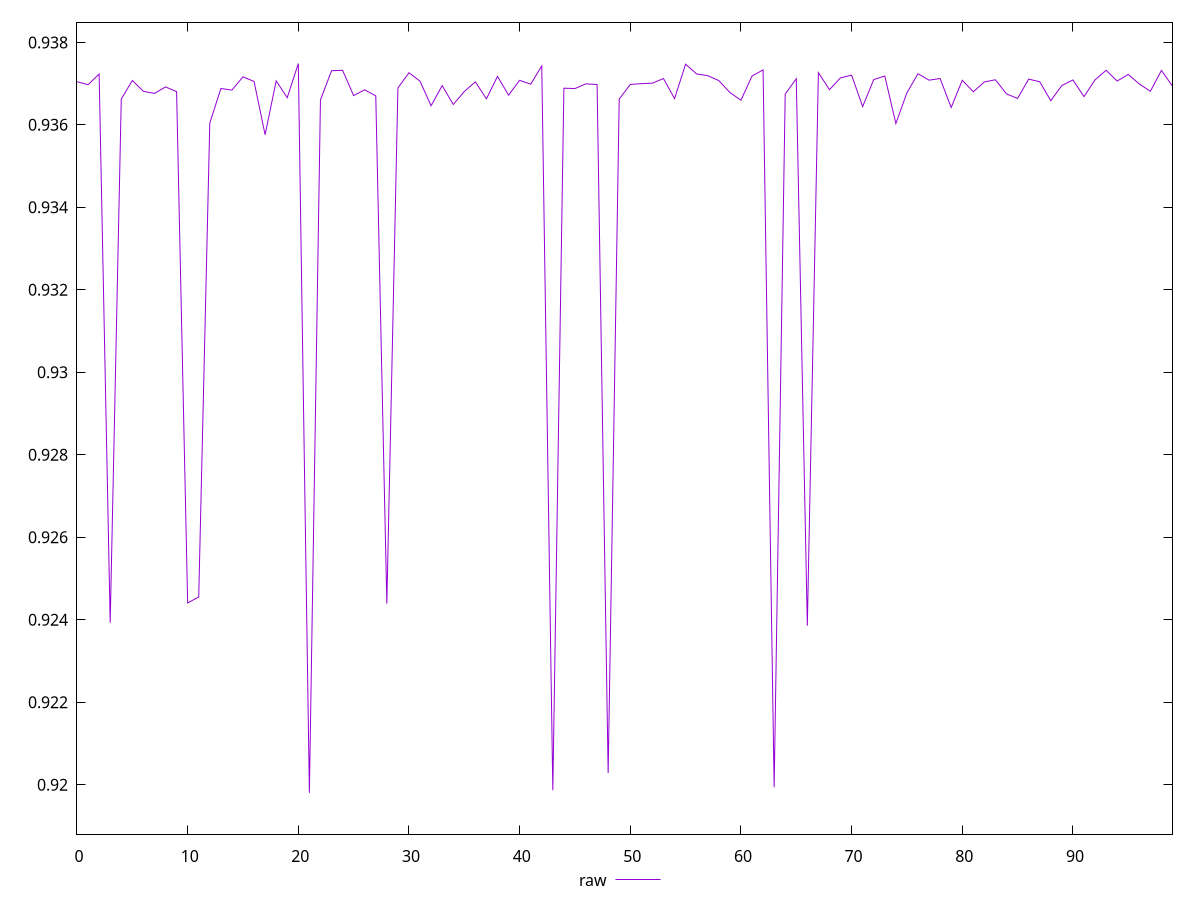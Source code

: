 reset

$raw <<EOF
0 0.9370471956511811
1 0.9369743704196754
2 0.9372312216500706
3 0.923927936779323
4 0.9366255401293176
5 0.9370755441223892
6 0.9368135553070687
7 0.9367627473149029
8 0.9369195068725322
9 0.9368068185920264
10 0.924407366212272
11 0.9245528128206186
12 0.9360398940501384
13 0.9368809078543465
14 0.9368435287850274
15 0.9371641063127959
16 0.9370533909387133
17 0.935759916881441
18 0.9370663170771631
19 0.9366584606806788
20 0.9374868255315372
21 0.9198022809900381
22 0.9366018597687977
23 0.9373124317361909
24 0.9373233626345019
25 0.9367109914124052
26 0.936849636220161
27 0.9367027800292347
28 0.9243925776098041
29 0.9368947087137438
30 0.9372635892713396
31 0.9370579758078061
32 0.9364628857293187
33 0.9369527723308678
34 0.9364940494246583
35 0.936808845291983
36 0.9370424806613902
37 0.9366314925363984
38 0.9371754620989411
39 0.9367198662372921
40 0.9370800706967947
41 0.9369854969325958
42 0.9374292681518388
43 0.9198663073473599
44 0.9368895641016688
45 0.9368804318151887
46 0.9369952256931326
47 0.9369771346817487
48 0.9202834370364583
49 0.9366253269773683
50 0.9369797392547925
51 0.9369993121496603
52 0.93701089917957
53 0.9371228209043956
54 0.9366365680907542
55 0.9374704604166866
56 0.9372341565264803
57 0.9371928930412331
58 0.9370734650484203
59 0.9367854638784157
60 0.9365970175156284
61 0.9371831150746389
62 0.9373321543260477
63 0.9199385238459153
64 0.9367468284144478
65 0.9371178186557837
66 0.9238578841308397
67 0.9372656356993506
68 0.9368529094007245
69 0.937140991262197
70 0.9372046639570722
71 0.9364434975832314
72 0.9370984781150768
73 0.9371837297840172
74 0.9360325256247042
75 0.9367773634602022
76 0.9372411517242878
77 0.9370833867717476
78 0.9371236277143961
79 0.9364207221893868
80 0.9370811027161863
81 0.9368023087147188
82 0.937041983625748
83 0.9370931694807483
84 0.9367498772126719
85 0.9366398532480205
86 0.9371090803829084
87 0.937046034033665
88 0.9365866072828009
89 0.9369539700370533
90 0.9370890115552001
91 0.9366854453924914
92 0.9370913388369716
93 0.9373228698682545
94 0.9370621555825847
95 0.9372229734394187
96 0.9369912869497834
97 0.9368149570418969
98 0.9373196341139457
99 0.936937302827003
EOF

set key outside below
set xrange [0:99]
set yrange [0.9188022809900381:0.9384868255315372]
set trange [0.9188022809900381:0.9384868255315372]
set terminal svg size 640, 500 enhanced background rgb 'white'
set output "report_00008_2021-01-22T20:58:29.167/meta/score/samples/pages+cached+noexternal+nofonts+nosvg+noimg+nocss/raw/values.svg"

plot $raw title "raw" with line

reset
